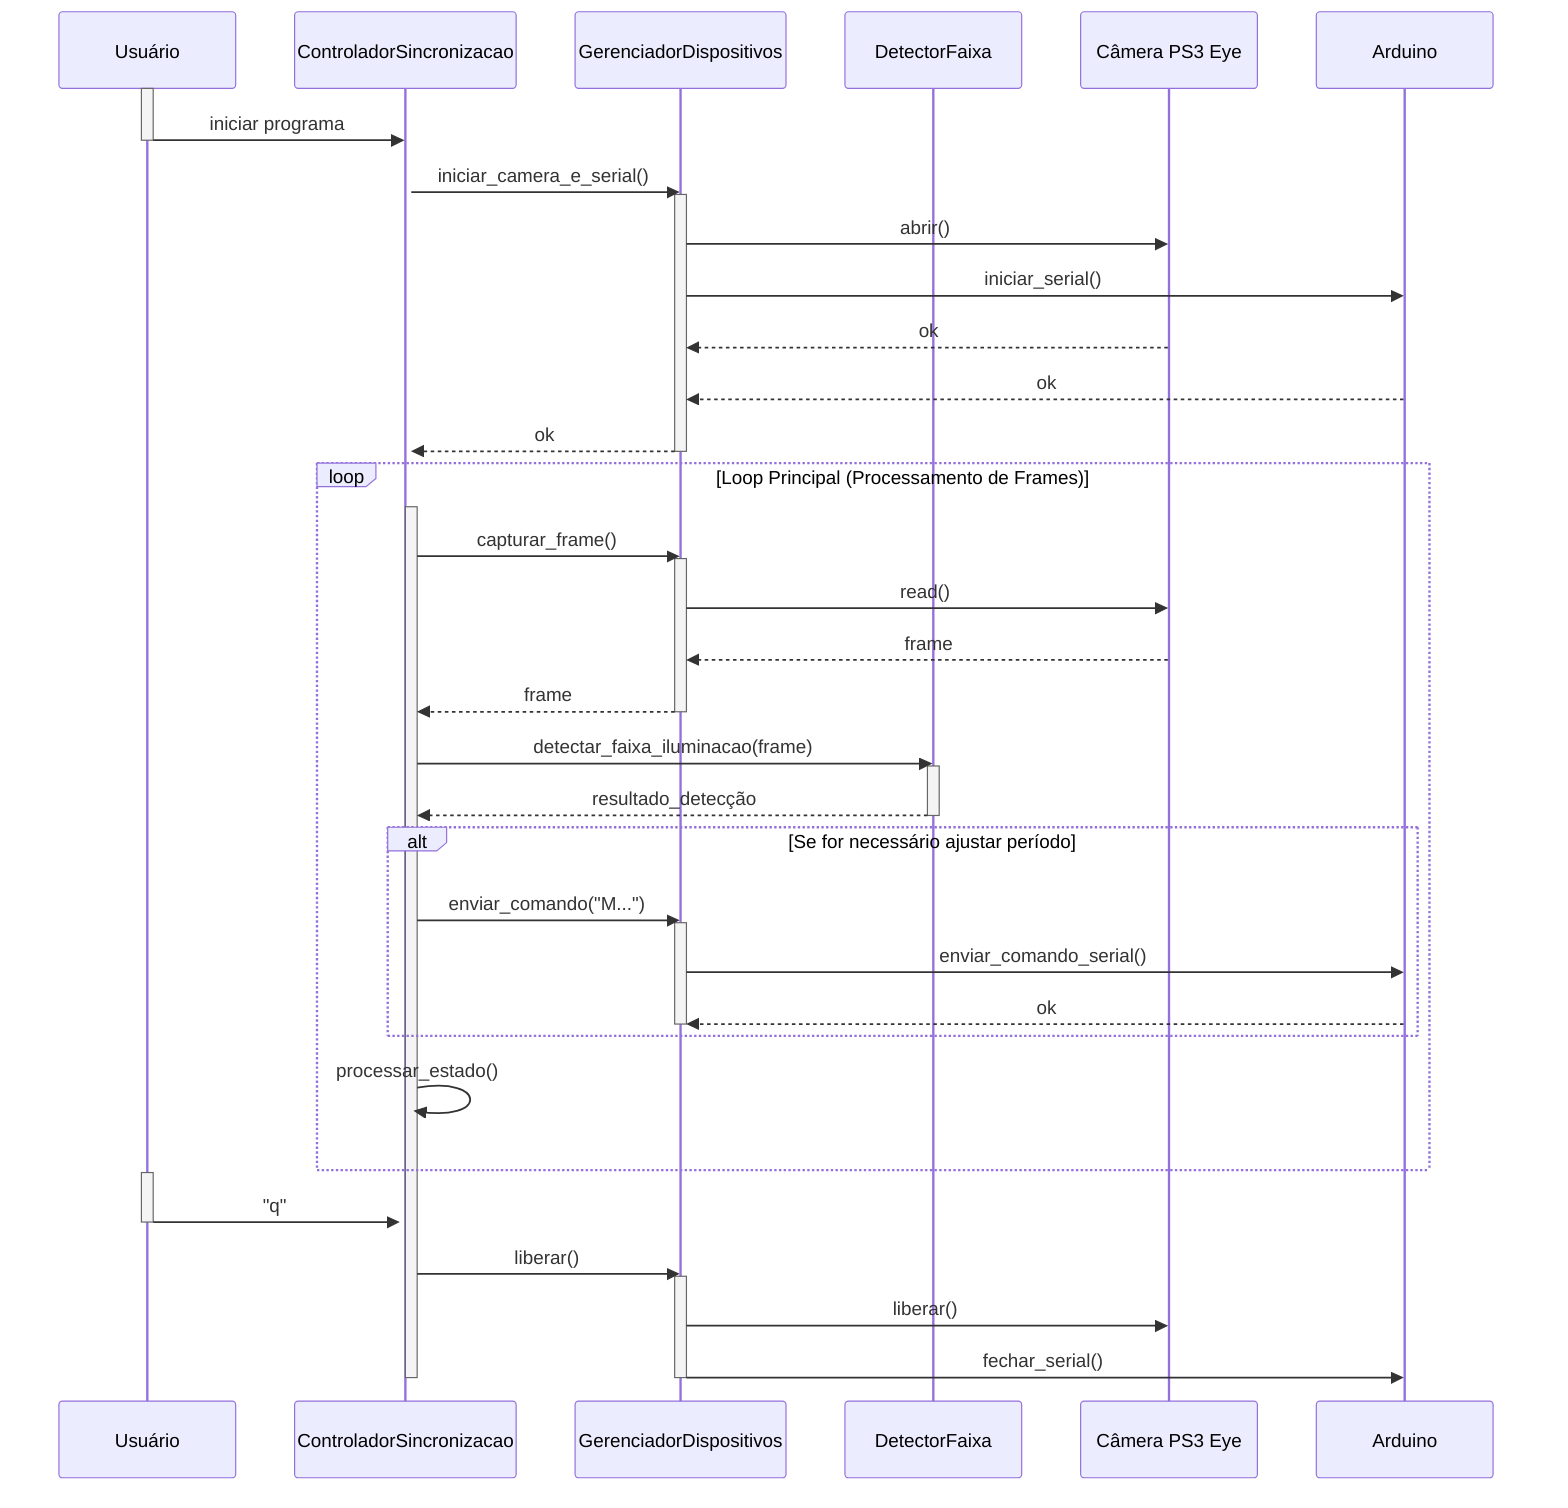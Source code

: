 sequenceDiagram
    participant U as Usuário
    participant CS as ControladorSincronizacao
    participant GD as GerenciadorDispositivos
    participant DF as DetectorFaixa
    participant CP3E as Câmera PS3 Eye
    participant A as Arduino

    activate U
    U->>CS: iniciar programa
    deactivate U

    activate CS
    CS->>GD: iniciar_camera_e_serial()
    activate GD
    GD->>CP3E: abrir()
    GD->>A: iniciar_serial()
    CP3E-->>GD: ok
    A-->>GD: ok
    GD-->>CS: ok
    deactivate GD
    
    loop Loop Principal (Processamento de Frames)
        activate CS
        CS->>GD: capturar_frame()
        activate GD
        GD->>CP3E: read()
        CP3E-->>GD: frame
        GD-->>CS: frame
        deactivate GD
        
        CS->>DF: detectar_faixa_iluminacao(frame)
        activate DF
        DF-->>CS: resultado_detecção
        deactivate DF
        
        alt Se for necessário ajustar período
            CS->>GD: enviar_comando("M...")
            activate GD
            GD->>A: enviar_comando_serial()
            A-->>GD: ok
            deactivate GD
        end
        
        CS->>CS: processar_estado()
    end
    
    activate U
    U->>CS: "q"
    deactivate U
    
    CS->>GD: liberar()
    activate GD
    GD->>CP3E: liberar()
    GD->>A: fechar_serial()
    deactivate GD
    deactivate CS